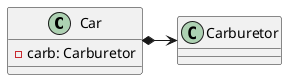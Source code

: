 @startuml
'https://plantuml.com/class-diagram
'组合'

class Car{
 - carb: Carburetor
}
class Carburetor

Car *-> Carburetor

@enduml